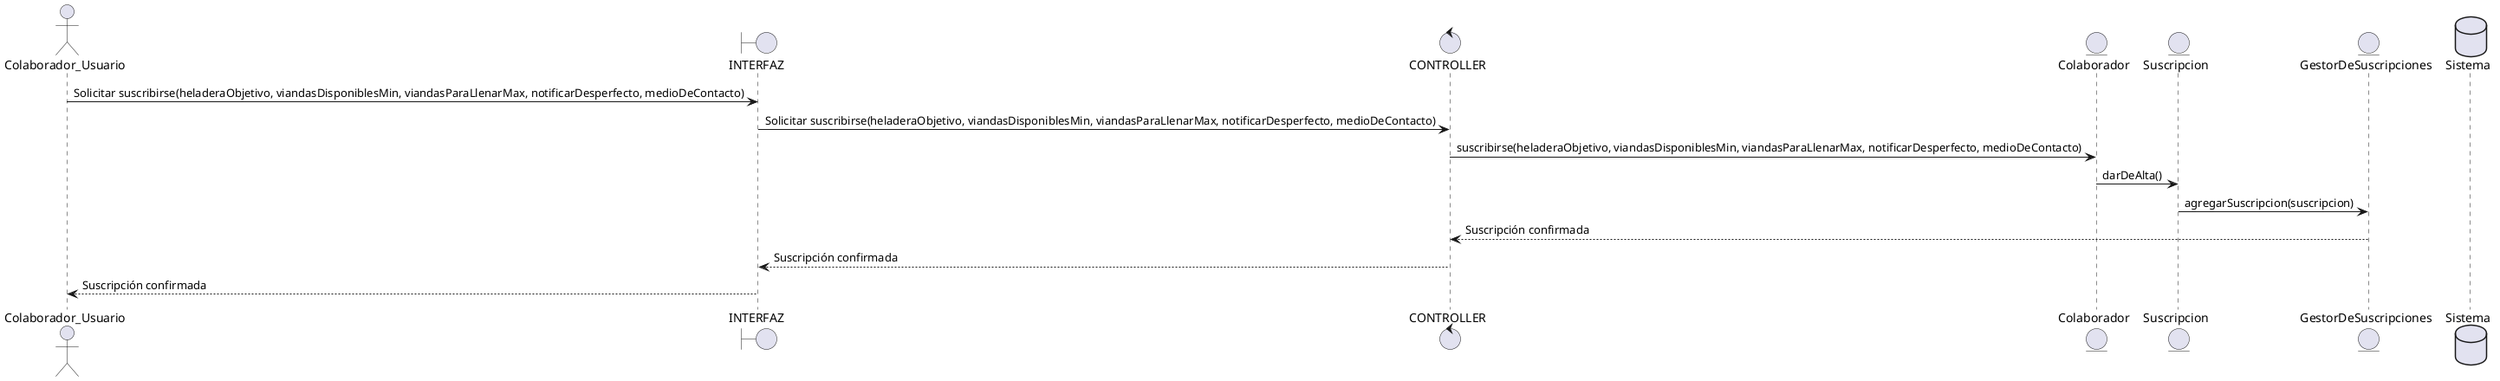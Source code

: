 @startuml suscribirse
actor Colaborador_Usuario as User
boundary INTERFAZ
control CONTROLLER
entity "Colaborador" as Colaborador
entity "Suscripcion" as Suscripcion
entity "GestorDeSuscripciones" as GestorDeSuscripciones
database Sistema

User -> INTERFAZ: Solicitar suscribirse(heladeraObjetivo, viandasDisponiblesMin, viandasParaLlenarMax, notificarDesperfecto, medioDeContacto)
INTERFAZ -> CONTROLLER: Solicitar suscribirse(heladeraObjetivo, viandasDisponiblesMin, viandasParaLlenarMax, notificarDesperfecto, medioDeContacto)
CONTROLLER -> Colaborador: suscribirse(heladeraObjetivo, viandasDisponiblesMin, viandasParaLlenarMax, notificarDesperfecto, medioDeContacto)
Colaborador -> Suscripcion: darDeAlta()
Suscripcion -> GestorDeSuscripciones: agregarSuscripcion(suscripcion)
GestorDeSuscripciones --> CONTROLLER: Suscripción confirmada
CONTROLLER --> INTERFAZ: Suscripción confirmada
INTERFAZ --> User: Suscripción confirmada
@enduml